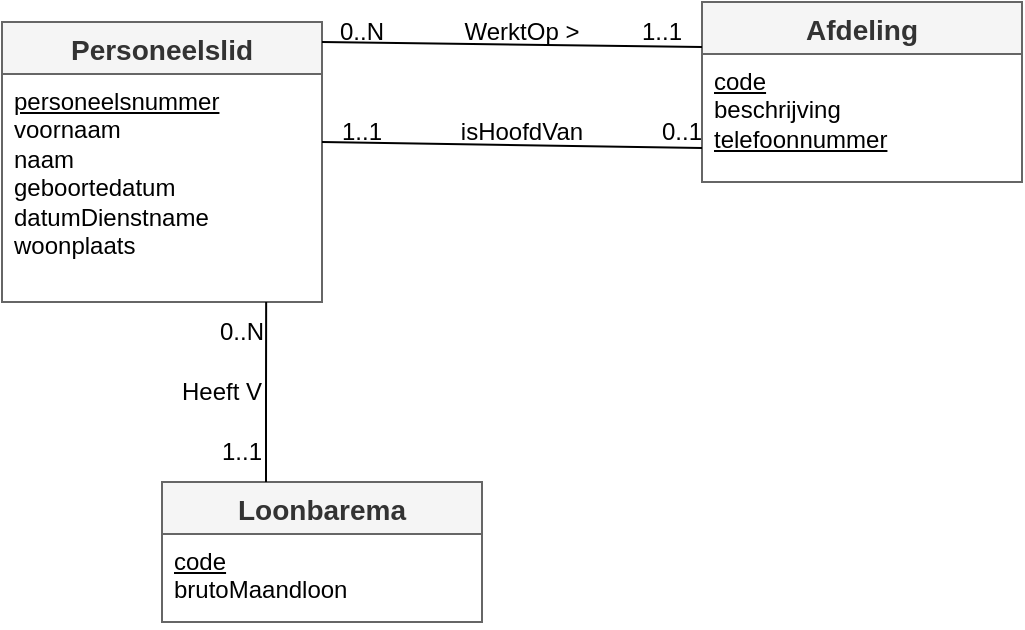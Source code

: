 <mxfile version="28.2.8">
  <diagram name="Pagina-1" id="T0Z0NgwGoJkP1bl11Ixr">
    <mxGraphModel dx="464" dy="832" grid="1" gridSize="10" guides="1" tooltips="1" connect="1" arrows="1" fold="1" page="1" pageScale="1" pageWidth="827" pageHeight="1169" math="0" shadow="0">
      <root>
        <mxCell id="0" />
        <mxCell id="1" parent="0" />
        <mxCell id="POzjCs6mgWSwgHTXN2Z4-1" value="Personeelslid" style="swimlane;fontStyle=1;childLayout=stackLayout;horizontal=1;startSize=26;horizontalStack=0;resizeParent=1;resizeParentMax=0;resizeLast=0;collapsible=1;marginBottom=0;align=center;fontSize=14;strokeColor=#666666;fillColor=#f5f5f5;fontColor=#333333;" vertex="1" parent="1">
          <mxGeometry x="40" y="80" width="160" height="140" as="geometry" />
        </mxCell>
        <mxCell id="POzjCs6mgWSwgHTXN2Z4-2" value="&lt;u&gt;personeelsnummer&lt;/u&gt;&lt;div&gt;voornaam&lt;/div&gt;&lt;div&gt;naam&lt;/div&gt;&lt;div&gt;geboortedatum&lt;/div&gt;&lt;div&gt;datumDienstname&lt;/div&gt;&lt;div&gt;woonplaats&lt;/div&gt;" style="text;strokeColor=none;fillColor=none;spacingLeft=4;spacingRight=4;overflow=hidden;rotatable=0;points=[[0,0.5],[1,0.5]];portConstraint=eastwest;fontSize=12;html=1;" vertex="1" parent="POzjCs6mgWSwgHTXN2Z4-1">
          <mxGeometry y="26" width="160" height="114" as="geometry" />
        </mxCell>
        <mxCell id="POzjCs6mgWSwgHTXN2Z4-3" value="Afdeling" style="swimlane;fontStyle=1;childLayout=stackLayout;horizontal=1;startSize=26;horizontalStack=0;resizeParent=1;resizeParentMax=0;resizeLast=0;collapsible=1;marginBottom=0;align=center;fontSize=14;strokeColor=#666666;fillColor=#f5f5f5;fontColor=#333333;" vertex="1" parent="1">
          <mxGeometry x="390" y="70" width="160" height="90" as="geometry" />
        </mxCell>
        <mxCell id="POzjCs6mgWSwgHTXN2Z4-4" value="&lt;u&gt;code&lt;/u&gt;&lt;br&gt;beschrijving&lt;div&gt;&lt;u&gt;telefoonnummer&lt;/u&gt;&lt;/div&gt;" style="text;strokeColor=none;fillColor=none;spacingLeft=4;spacingRight=4;overflow=hidden;rotatable=0;points=[[0,0.5],[1,0.5]];portConstraint=eastwest;fontSize=12;html=1;" vertex="1" parent="POzjCs6mgWSwgHTXN2Z4-3">
          <mxGeometry y="26" width="160" height="64" as="geometry" />
        </mxCell>
        <mxCell id="POzjCs6mgWSwgHTXN2Z4-5" value="" style="endArrow=none;html=1;rounded=0;exitX=1;exitY=0.148;exitDx=0;exitDy=0;exitPerimeter=0;entryX=0;entryY=0.25;entryDx=0;entryDy=0;" edge="1" parent="1" target="POzjCs6mgWSwgHTXN2Z4-3">
          <mxGeometry width="50" height="50" relative="1" as="geometry">
            <mxPoint x="200" y="90.002" as="sourcePoint" />
            <mxPoint x="389.04" y="93.162" as="targetPoint" />
          </mxGeometry>
        </mxCell>
        <mxCell id="POzjCs6mgWSwgHTXN2Z4-6" value="WerktOp &amp;gt;" style="text;html=1;whiteSpace=wrap;strokeColor=none;fillColor=none;align=center;verticalAlign=middle;rounded=0;" vertex="1" parent="1">
          <mxGeometry x="270" y="70" width="60" height="30" as="geometry" />
        </mxCell>
        <mxCell id="POzjCs6mgWSwgHTXN2Z4-7" value="0..N" style="text;html=1;whiteSpace=wrap;strokeColor=none;fillColor=none;align=center;verticalAlign=middle;rounded=0;" vertex="1" parent="1">
          <mxGeometry x="190" y="70" width="60" height="30" as="geometry" />
        </mxCell>
        <mxCell id="POzjCs6mgWSwgHTXN2Z4-8" value="1..1" style="text;html=1;whiteSpace=wrap;strokeColor=none;fillColor=none;align=center;verticalAlign=middle;rounded=0;" vertex="1" parent="1">
          <mxGeometry x="340" y="70" width="60" height="30" as="geometry" />
        </mxCell>
        <mxCell id="POzjCs6mgWSwgHTXN2Z4-9" value="Loonbarema" style="swimlane;fontStyle=1;childLayout=stackLayout;horizontal=1;startSize=26;horizontalStack=0;resizeParent=1;resizeParentMax=0;resizeLast=0;collapsible=1;marginBottom=0;align=center;fontSize=14;strokeColor=#666666;fillColor=#f5f5f5;fontColor=#333333;" vertex="1" parent="1">
          <mxGeometry x="120" y="310" width="160" height="70" as="geometry" />
        </mxCell>
        <mxCell id="POzjCs6mgWSwgHTXN2Z4-10" value="&lt;u&gt;code&lt;/u&gt;&lt;div&gt;brutoMaandloon&lt;/div&gt;" style="text;strokeColor=none;fillColor=none;spacingLeft=4;spacingRight=4;overflow=hidden;rotatable=0;points=[[0,0.5],[1,0.5]];portConstraint=eastwest;fontSize=12;fontStyle=0;html=1;" vertex="1" parent="POzjCs6mgWSwgHTXN2Z4-9">
          <mxGeometry y="26" width="160" height="44" as="geometry" />
        </mxCell>
        <mxCell id="POzjCs6mgWSwgHTXN2Z4-11" value="" style="endArrow=none;html=1;rounded=0;exitX=0.513;exitY=1.018;exitDx=0;exitDy=0;exitPerimeter=0;" edge="1" parent="1">
          <mxGeometry width="50" height="50" relative="1" as="geometry">
            <mxPoint x="172.08" y="220.002" as="sourcePoint" />
            <mxPoint x="172" y="310" as="targetPoint" />
            <Array as="points">
              <mxPoint x="172" y="267.95" />
            </Array>
          </mxGeometry>
        </mxCell>
        <mxCell id="POzjCs6mgWSwgHTXN2Z4-12" value="Heeft V" style="text;html=1;whiteSpace=wrap;strokeColor=none;fillColor=none;align=center;verticalAlign=middle;rounded=0;" vertex="1" parent="1">
          <mxGeometry x="120" y="250" width="60" height="30" as="geometry" />
        </mxCell>
        <mxCell id="POzjCs6mgWSwgHTXN2Z4-13" value="0..N" style="text;html=1;whiteSpace=wrap;strokeColor=none;fillColor=none;align=center;verticalAlign=middle;rounded=0;" vertex="1" parent="1">
          <mxGeometry x="130" y="220" width="60" height="30" as="geometry" />
        </mxCell>
        <mxCell id="POzjCs6mgWSwgHTXN2Z4-14" value="1..1" style="text;html=1;whiteSpace=wrap;strokeColor=none;fillColor=none;align=center;verticalAlign=middle;rounded=0;" vertex="1" parent="1">
          <mxGeometry x="130" y="280" width="60" height="30" as="geometry" />
        </mxCell>
        <mxCell id="POzjCs6mgWSwgHTXN2Z4-20" value="" style="endArrow=none;html=1;rounded=0;exitX=1;exitY=0.298;exitDx=0;exitDy=0;exitPerimeter=0;entryX=0;entryY=0.734;entryDx=0;entryDy=0;entryPerimeter=0;" edge="1" parent="1" source="POzjCs6mgWSwgHTXN2Z4-2" target="POzjCs6mgWSwgHTXN2Z4-4">
          <mxGeometry width="50" height="50" relative="1" as="geometry">
            <mxPoint x="280" y="270" as="sourcePoint" />
            <mxPoint x="330" y="220" as="targetPoint" />
          </mxGeometry>
        </mxCell>
        <mxCell id="POzjCs6mgWSwgHTXN2Z4-21" value="isHoofdVan" style="text;html=1;whiteSpace=wrap;strokeColor=none;fillColor=none;align=center;verticalAlign=middle;rounded=0;" vertex="1" parent="1">
          <mxGeometry x="270" y="120" width="60" height="30" as="geometry" />
        </mxCell>
        <mxCell id="POzjCs6mgWSwgHTXN2Z4-22" value="1..1" style="text;html=1;whiteSpace=wrap;strokeColor=none;fillColor=none;align=center;verticalAlign=middle;rounded=0;" vertex="1" parent="1">
          <mxGeometry x="190" y="120" width="60" height="30" as="geometry" />
        </mxCell>
        <mxCell id="POzjCs6mgWSwgHTXN2Z4-23" value="0..1" style="text;html=1;whiteSpace=wrap;strokeColor=none;fillColor=none;align=center;verticalAlign=middle;rounded=0;" vertex="1" parent="1">
          <mxGeometry x="350" y="120" width="60" height="30" as="geometry" />
        </mxCell>
      </root>
    </mxGraphModel>
  </diagram>
</mxfile>
